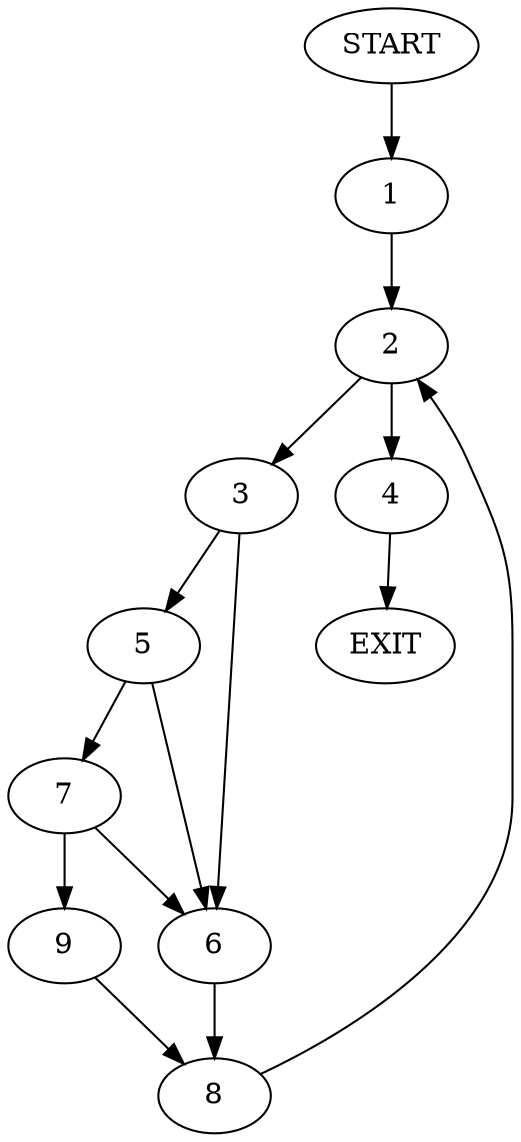 digraph {
0 [label="START"]
10 [label="EXIT"]
0 -> 1
1 -> 2
2 -> 3
2 -> 4
3 -> 5
3 -> 6
4 -> 10
5 -> 6
5 -> 7
6 -> 8
7 -> 9
7 -> 6
9 -> 8
8 -> 2
}
